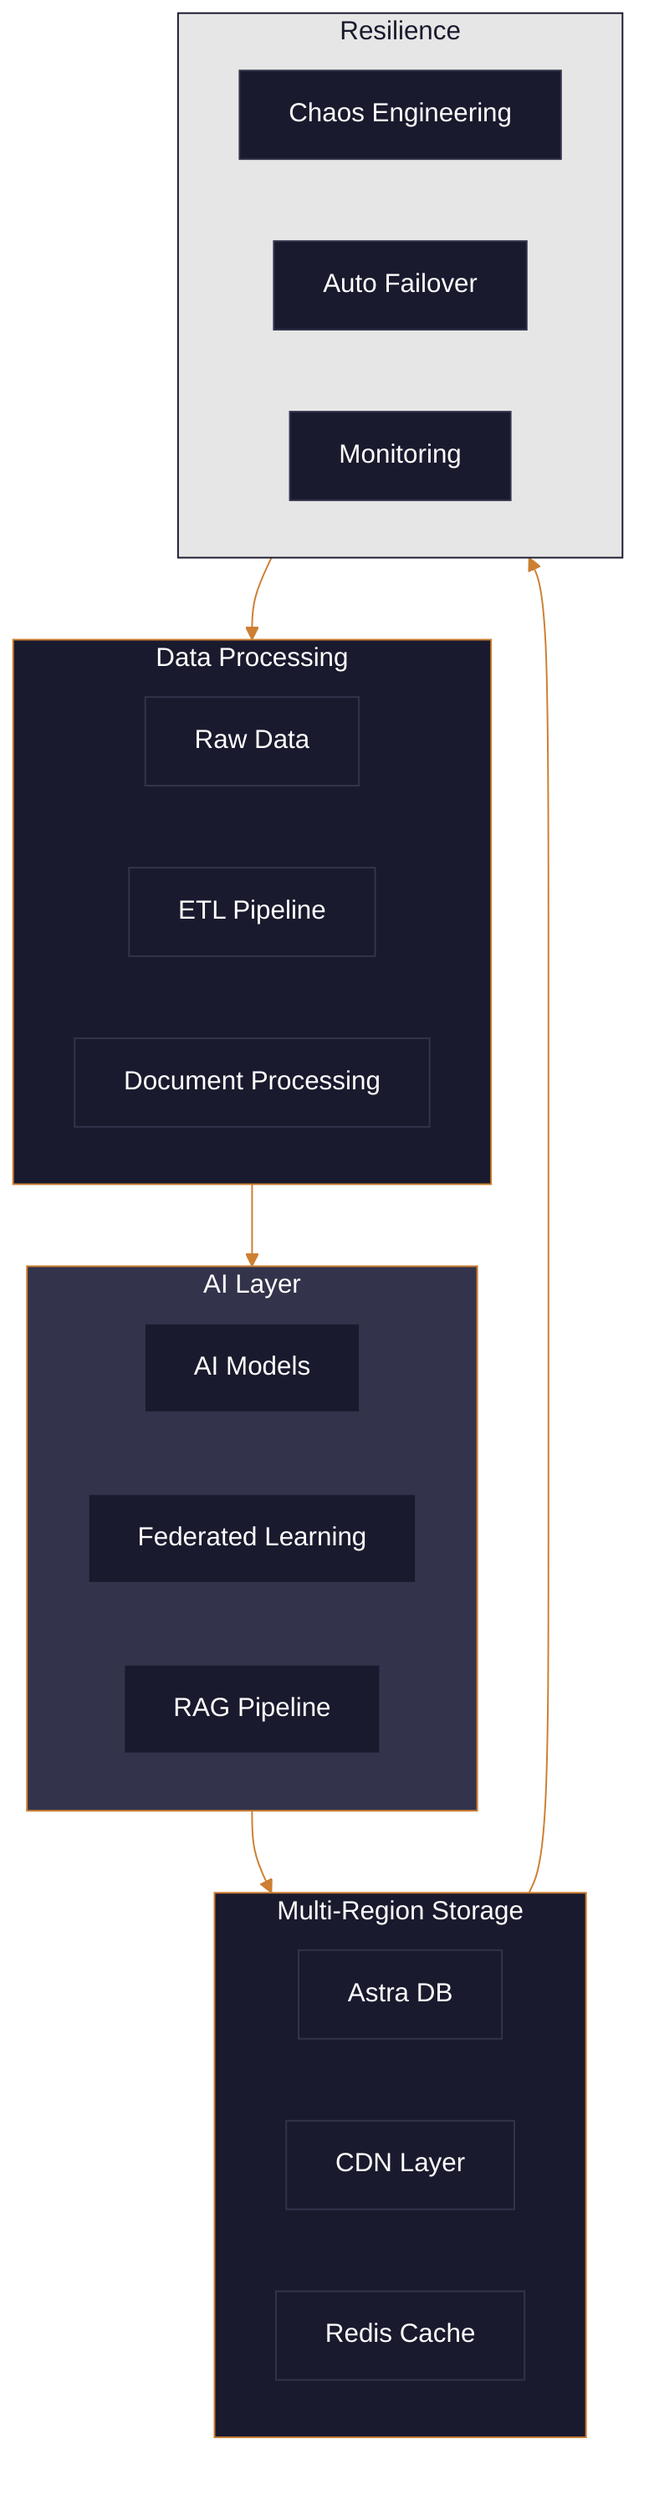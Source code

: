 %%{init: {
  'theme': 'base',
  'themeVariables': {
    'primaryColor': '#1A1A2E',
    'primaryTextColor': '#FFFFFF',
    'primaryBorderColor': '#33334C',
    'lineColor': '#CD7F32',
    'secondaryColor': '#E6E6E6',
    'tertiaryColor': '#CD7F32'
  }
}}%%

graph TB
    subgraph Data["Data Processing"]
        Raw[Raw Data]
        ETL[ETL Pipeline]
        Doc[Document Processing]
    end

    subgraph AI["AI Layer"]
        Models[AI Models]
        Fed[Federated Learning]
        RAG[RAG Pipeline]
    end

    subgraph Storage["Multi-Region Storage"]
        AstraDB[Astra DB]
        CDN[CDN Layer]
        Cache[Redis Cache]
    end

    subgraph Monitor["Resilience"]
        Chaos[Chaos Engineering]
        Failover[Auto Failover]
        Metrics[Monitoring]
    end

    Data --> AI
    AI --> Storage
    Storage --> Monitor
    Monitor --> Data

    style Data fill:#1A1A2E,stroke:#CD7F32,color:#FFFFFF
    style AI fill:#33334C,stroke:#CD7F32,color:#FFFFFF
    style Storage fill:#1A1A2E,stroke:#CD7F32,color:#FFFFFF
    style Monitor fill:#E6E6E6,stroke:#1A1A2E,color:#1A1A2E